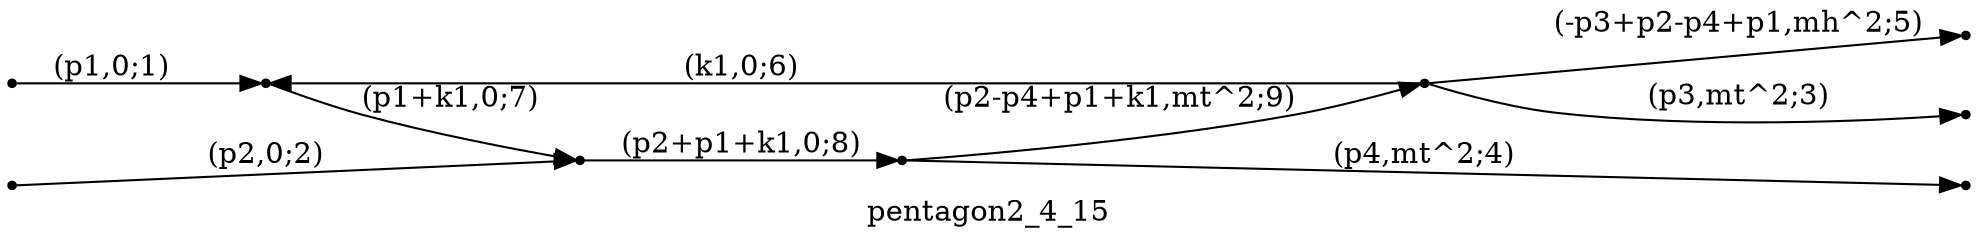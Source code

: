 digraph pentagon2_4_15 {
  label="pentagon2_4_15";
  rankdir="LR";
  subgraph edges {
    -1 -> 2 [label="(p1,0;1)"];
    -2 -> 3 [label="(p2,0;2)"];
    4 -> -3 [label="(p3,mt^2;3)"];
    1 -> -4 [label="(p4,mt^2;4)"];
    4 -> -5 [label="(-p3+p2-p4+p1,mh^2;5)"];
    4 -> 2 [label="(k1,0;6)"];
    2 -> 3 [label="(p1+k1,0;7)"];
    3 -> 1 [label="(p2+p1+k1,0;8)"];
    1 -> 4 [label="(p2-p4+p1+k1,mt^2;9)"];
  }
  subgraph incoming { rank="source"; -1; -2; }
  subgraph outgoing { rank="sink"; -3; -4; -5; }
-5 [shape=point];
-4 [shape=point];
-3 [shape=point];
-2 [shape=point];
-1 [shape=point];
1 [shape=point];
2 [shape=point];
3 [shape=point];
4 [shape=point];
}

